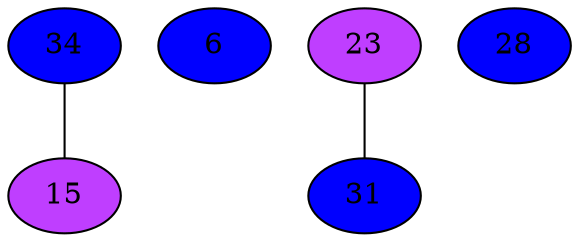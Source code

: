 strict graph {
34[label="34" style=filled fillcolor="blue1"];
34 -- 15
6[label="6" style=filled fillcolor="blue1"];
23[label="23" style=filled fillcolor="darkorchid1"];
23 -- 31
28[label="28" style=filled fillcolor="blue1"];
15[label="15" style=filled fillcolor="darkorchid1"];
15 -- 34
31[label="31" style=filled fillcolor="blue1"];
31 -- 23
}